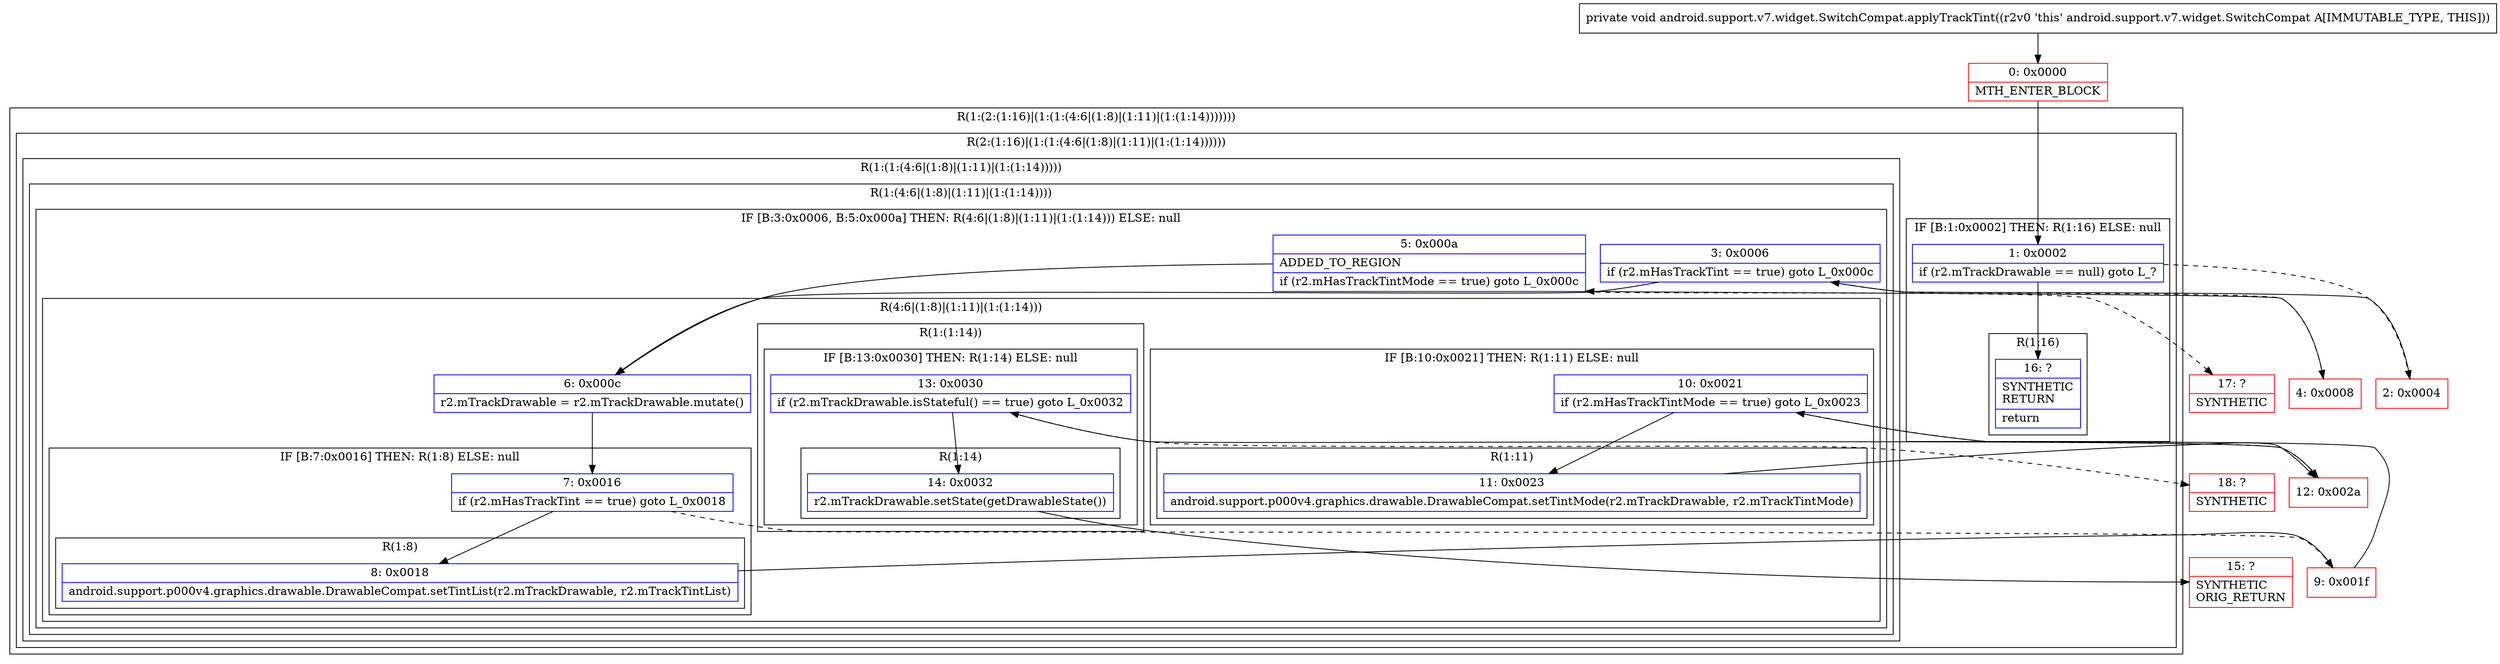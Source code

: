 digraph "CFG forandroid.support.v7.widget.SwitchCompat.applyTrackTint()V" {
subgraph cluster_Region_1466833980 {
label = "R(1:(2:(1:16)|(1:(1:(4:6|(1:8)|(1:11)|(1:(1:14)))))))";
node [shape=record,color=blue];
subgraph cluster_Region_1343689333 {
label = "R(2:(1:16)|(1:(1:(4:6|(1:8)|(1:11)|(1:(1:14))))))";
node [shape=record,color=blue];
subgraph cluster_IfRegion_856874711 {
label = "IF [B:1:0x0002] THEN: R(1:16) ELSE: null";
node [shape=record,color=blue];
Node_1 [shape=record,label="{1\:\ 0x0002|if (r2.mTrackDrawable == null) goto L_?\l}"];
subgraph cluster_Region_623418927 {
label = "R(1:16)";
node [shape=record,color=blue];
Node_16 [shape=record,label="{16\:\ ?|SYNTHETIC\lRETURN\l|return\l}"];
}
}
subgraph cluster_Region_33618250 {
label = "R(1:(1:(4:6|(1:8)|(1:11)|(1:(1:14)))))";
node [shape=record,color=blue];
subgraph cluster_Region_1785513925 {
label = "R(1:(4:6|(1:8)|(1:11)|(1:(1:14))))";
node [shape=record,color=blue];
subgraph cluster_IfRegion_1328371769 {
label = "IF [B:3:0x0006, B:5:0x000a] THEN: R(4:6|(1:8)|(1:11)|(1:(1:14))) ELSE: null";
node [shape=record,color=blue];
Node_3 [shape=record,label="{3\:\ 0x0006|if (r2.mHasTrackTint == true) goto L_0x000c\l}"];
Node_5 [shape=record,label="{5\:\ 0x000a|ADDED_TO_REGION\l|if (r2.mHasTrackTintMode == true) goto L_0x000c\l}"];
subgraph cluster_Region_773156373 {
label = "R(4:6|(1:8)|(1:11)|(1:(1:14)))";
node [shape=record,color=blue];
Node_6 [shape=record,label="{6\:\ 0x000c|r2.mTrackDrawable = r2.mTrackDrawable.mutate()\l}"];
subgraph cluster_IfRegion_735713332 {
label = "IF [B:7:0x0016] THEN: R(1:8) ELSE: null";
node [shape=record,color=blue];
Node_7 [shape=record,label="{7\:\ 0x0016|if (r2.mHasTrackTint == true) goto L_0x0018\l}"];
subgraph cluster_Region_654618725 {
label = "R(1:8)";
node [shape=record,color=blue];
Node_8 [shape=record,label="{8\:\ 0x0018|android.support.p000v4.graphics.drawable.DrawableCompat.setTintList(r2.mTrackDrawable, r2.mTrackTintList)\l}"];
}
}
subgraph cluster_IfRegion_47040556 {
label = "IF [B:10:0x0021] THEN: R(1:11) ELSE: null";
node [shape=record,color=blue];
Node_10 [shape=record,label="{10\:\ 0x0021|if (r2.mHasTrackTintMode == true) goto L_0x0023\l}"];
subgraph cluster_Region_128805798 {
label = "R(1:11)";
node [shape=record,color=blue];
Node_11 [shape=record,label="{11\:\ 0x0023|android.support.p000v4.graphics.drawable.DrawableCompat.setTintMode(r2.mTrackDrawable, r2.mTrackTintMode)\l}"];
}
}
subgraph cluster_Region_2093861087 {
label = "R(1:(1:14))";
node [shape=record,color=blue];
subgraph cluster_IfRegion_2118703291 {
label = "IF [B:13:0x0030] THEN: R(1:14) ELSE: null";
node [shape=record,color=blue];
Node_13 [shape=record,label="{13\:\ 0x0030|if (r2.mTrackDrawable.isStateful() == true) goto L_0x0032\l}"];
subgraph cluster_Region_313062390 {
label = "R(1:14)";
node [shape=record,color=blue];
Node_14 [shape=record,label="{14\:\ 0x0032|r2.mTrackDrawable.setState(getDrawableState())\l}"];
}
}
}
}
}
}
}
}
}
Node_0 [shape=record,color=red,label="{0\:\ 0x0000|MTH_ENTER_BLOCK\l}"];
Node_2 [shape=record,color=red,label="{2\:\ 0x0004}"];
Node_4 [shape=record,color=red,label="{4\:\ 0x0008}"];
Node_9 [shape=record,color=red,label="{9\:\ 0x001f}"];
Node_12 [shape=record,color=red,label="{12\:\ 0x002a}"];
Node_15 [shape=record,color=red,label="{15\:\ ?|SYNTHETIC\lORIG_RETURN\l}"];
Node_17 [shape=record,color=red,label="{17\:\ ?|SYNTHETIC\l}"];
Node_18 [shape=record,color=red,label="{18\:\ ?|SYNTHETIC\l}"];
MethodNode[shape=record,label="{private void android.support.v7.widget.SwitchCompat.applyTrackTint((r2v0 'this' android.support.v7.widget.SwitchCompat A[IMMUTABLE_TYPE, THIS])) }"];
MethodNode -> Node_0;
Node_1 -> Node_2[style=dashed];
Node_1 -> Node_16;
Node_3 -> Node_4[style=dashed];
Node_3 -> Node_6;
Node_5 -> Node_6;
Node_5 -> Node_17[style=dashed];
Node_6 -> Node_7;
Node_7 -> Node_8;
Node_7 -> Node_9[style=dashed];
Node_8 -> Node_9;
Node_10 -> Node_11;
Node_10 -> Node_12[style=dashed];
Node_11 -> Node_12;
Node_13 -> Node_14;
Node_13 -> Node_18[style=dashed];
Node_14 -> Node_15;
Node_0 -> Node_1;
Node_2 -> Node_3;
Node_4 -> Node_5;
Node_9 -> Node_10;
Node_12 -> Node_13;
}

